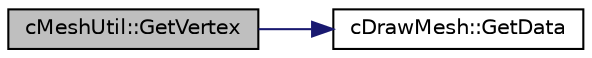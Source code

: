 digraph "cMeshUtil::GetVertex"
{
 // LATEX_PDF_SIZE
  edge [fontname="Helvetica",fontsize="10",labelfontname="Helvetica",labelfontsize="10"];
  node [fontname="Helvetica",fontsize="10",shape=record];
  rankdir="LR";
  Node1 [label="cMeshUtil::GetVertex",height=0.2,width=0.4,color="black", fillcolor="grey75", style="filled", fontcolor="black",tooltip=" "];
  Node1 -> Node2 [color="midnightblue",fontsize="10",style="solid",fontname="Helvetica"];
  Node2 [label="cDrawMesh::GetData",height=0.2,width=0.4,color="black", fillcolor="white", style="filled",URL="$classc_draw_mesh.html#abe40720923c564a7ad20b13b161499eb",tooltip=" "];
}
